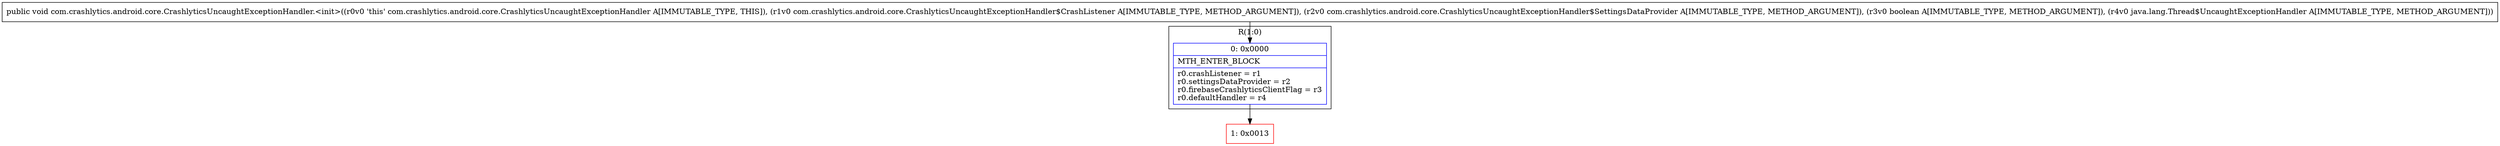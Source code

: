 digraph "CFG forcom.crashlytics.android.core.CrashlyticsUncaughtExceptionHandler.\<init\>(Lcom\/crashlytics\/android\/core\/CrashlyticsUncaughtExceptionHandler$CrashListener;Lcom\/crashlytics\/android\/core\/CrashlyticsUncaughtExceptionHandler$SettingsDataProvider;ZLjava\/lang\/Thread$UncaughtExceptionHandler;)V" {
subgraph cluster_Region_2044151670 {
label = "R(1:0)";
node [shape=record,color=blue];
Node_0 [shape=record,label="{0\:\ 0x0000|MTH_ENTER_BLOCK\l|r0.crashListener = r1\lr0.settingsDataProvider = r2\lr0.firebaseCrashlyticsClientFlag = r3\lr0.defaultHandler = r4\l}"];
}
Node_1 [shape=record,color=red,label="{1\:\ 0x0013}"];
MethodNode[shape=record,label="{public void com.crashlytics.android.core.CrashlyticsUncaughtExceptionHandler.\<init\>((r0v0 'this' com.crashlytics.android.core.CrashlyticsUncaughtExceptionHandler A[IMMUTABLE_TYPE, THIS]), (r1v0 com.crashlytics.android.core.CrashlyticsUncaughtExceptionHandler$CrashListener A[IMMUTABLE_TYPE, METHOD_ARGUMENT]), (r2v0 com.crashlytics.android.core.CrashlyticsUncaughtExceptionHandler$SettingsDataProvider A[IMMUTABLE_TYPE, METHOD_ARGUMENT]), (r3v0 boolean A[IMMUTABLE_TYPE, METHOD_ARGUMENT]), (r4v0 java.lang.Thread$UncaughtExceptionHandler A[IMMUTABLE_TYPE, METHOD_ARGUMENT])) }"];
MethodNode -> Node_0;
Node_0 -> Node_1;
}

